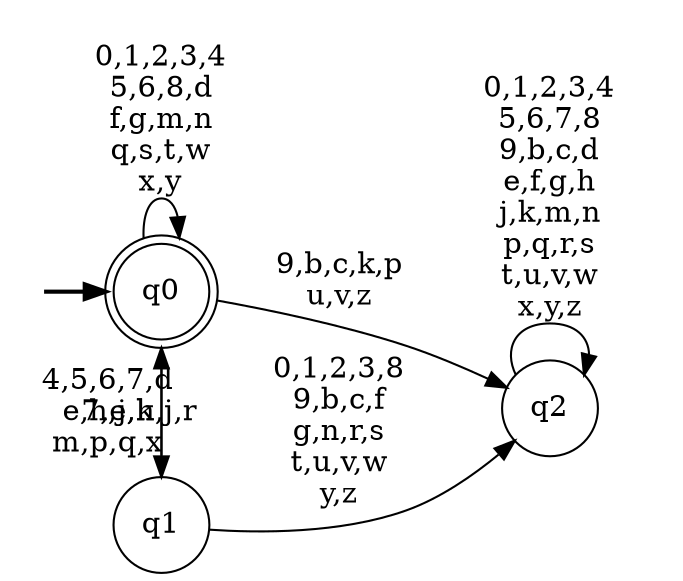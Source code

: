 digraph DFA {
__start0 [style = invis, shape = none, label = "", width = 0, height = 0];

rankdir=LR;
size="8,5";

s0 [style="rounded,filled", color="black", fillcolor="white" shape="doublecircle", label="q0"];
s1 [style="filled", color="black", fillcolor="white" shape="circle", label="q1"];
s2 [style="filled", color="black", fillcolor="white" shape="circle", label="q2"];
subgraph cluster_main { 
	graph [pad=".75", ranksep="0.15", nodesep="0.15"];
	 style=invis; 
	__start0 -> s0 [penwidth=2];
}
s0 -> s0 [label="0,1,2,3,4\n5,6,8,d\nf,g,m,n\nq,s,t,w\nx,y"];
s0 -> s1 [label="7,e,h,j,r"];
s0 -> s2 [label="9,b,c,k,p\nu,v,z"];
s1 -> s0 [label="4,5,6,7,d\ne,h,j,k\nm,p,q,x"];
s1 -> s2 [label="0,1,2,3,8\n9,b,c,f\ng,n,r,s\nt,u,v,w\ny,z"];
s2 -> s2 [label="0,1,2,3,4\n5,6,7,8\n9,b,c,d\ne,f,g,h\nj,k,m,n\np,q,r,s\nt,u,v,w\nx,y,z"];

}